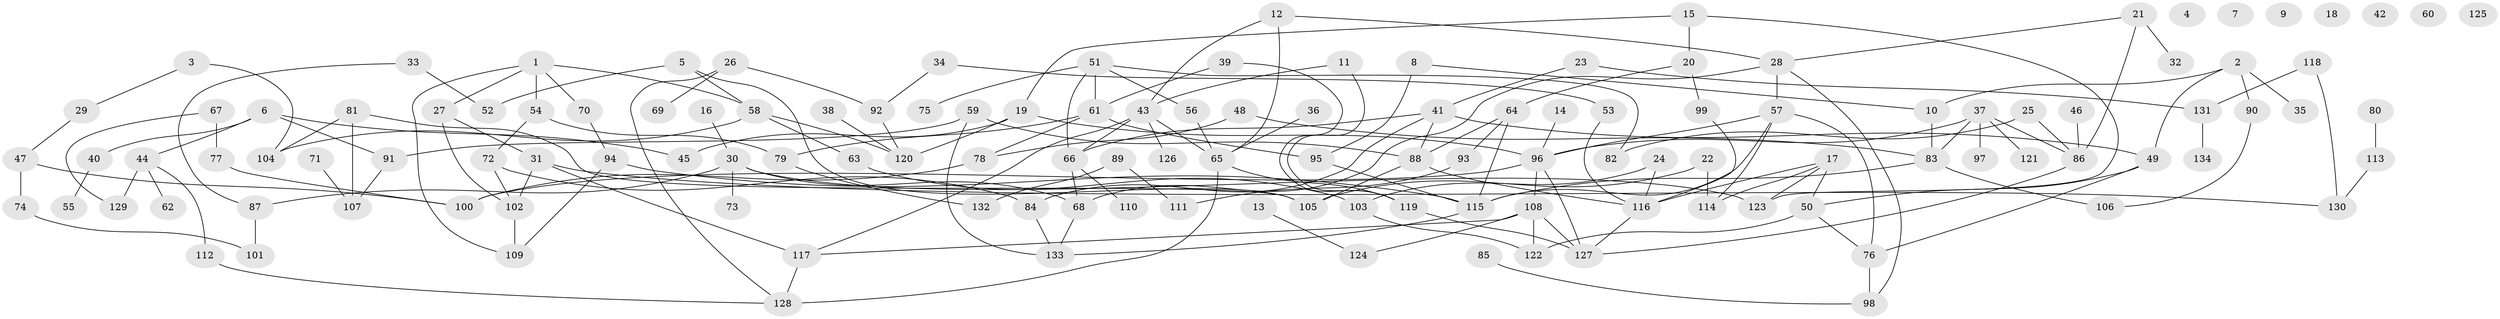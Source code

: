 // Generated by graph-tools (version 1.1) at 2025/25/03/09/25 03:25:20]
// undirected, 134 vertices, 184 edges
graph export_dot {
graph [start="1"]
  node [color=gray90,style=filled];
  1;
  2;
  3;
  4;
  5;
  6;
  7;
  8;
  9;
  10;
  11;
  12;
  13;
  14;
  15;
  16;
  17;
  18;
  19;
  20;
  21;
  22;
  23;
  24;
  25;
  26;
  27;
  28;
  29;
  30;
  31;
  32;
  33;
  34;
  35;
  36;
  37;
  38;
  39;
  40;
  41;
  42;
  43;
  44;
  45;
  46;
  47;
  48;
  49;
  50;
  51;
  52;
  53;
  54;
  55;
  56;
  57;
  58;
  59;
  60;
  61;
  62;
  63;
  64;
  65;
  66;
  67;
  68;
  69;
  70;
  71;
  72;
  73;
  74;
  75;
  76;
  77;
  78;
  79;
  80;
  81;
  82;
  83;
  84;
  85;
  86;
  87;
  88;
  89;
  90;
  91;
  92;
  93;
  94;
  95;
  96;
  97;
  98;
  99;
  100;
  101;
  102;
  103;
  104;
  105;
  106;
  107;
  108;
  109;
  110;
  111;
  112;
  113;
  114;
  115;
  116;
  117;
  118;
  119;
  120;
  121;
  122;
  123;
  124;
  125;
  126;
  127;
  128;
  129;
  130;
  131;
  132;
  133;
  134;
  1 -- 27;
  1 -- 54;
  1 -- 58;
  1 -- 70;
  1 -- 109;
  2 -- 10;
  2 -- 35;
  2 -- 49;
  2 -- 90;
  3 -- 29;
  3 -- 104;
  5 -- 52;
  5 -- 58;
  5 -- 105;
  6 -- 40;
  6 -- 44;
  6 -- 45;
  6 -- 91;
  8 -- 10;
  8 -- 95;
  10 -- 83;
  11 -- 43;
  11 -- 119;
  12 -- 28;
  12 -- 43;
  12 -- 65;
  13 -- 124;
  14 -- 96;
  15 -- 19;
  15 -- 20;
  15 -- 123;
  16 -- 30;
  17 -- 50;
  17 -- 114;
  17 -- 116;
  17 -- 123;
  19 -- 45;
  19 -- 96;
  19 -- 120;
  20 -- 64;
  20 -- 99;
  21 -- 28;
  21 -- 32;
  21 -- 86;
  22 -- 105;
  22 -- 114;
  23 -- 41;
  23 -- 131;
  24 -- 103;
  24 -- 116;
  25 -- 82;
  25 -- 86;
  26 -- 69;
  26 -- 92;
  26 -- 128;
  27 -- 31;
  27 -- 102;
  28 -- 57;
  28 -- 68;
  28 -- 98;
  29 -- 47;
  30 -- 68;
  30 -- 73;
  30 -- 87;
  30 -- 123;
  31 -- 102;
  31 -- 117;
  31 -- 130;
  33 -- 52;
  33 -- 87;
  34 -- 53;
  34 -- 92;
  36 -- 65;
  37 -- 83;
  37 -- 86;
  37 -- 96;
  37 -- 97;
  37 -- 121;
  38 -- 120;
  39 -- 61;
  39 -- 119;
  40 -- 55;
  41 -- 49;
  41 -- 66;
  41 -- 84;
  41 -- 88;
  43 -- 65;
  43 -- 66;
  43 -- 117;
  43 -- 126;
  44 -- 62;
  44 -- 112;
  44 -- 129;
  46 -- 86;
  47 -- 74;
  47 -- 100;
  48 -- 78;
  48 -- 83;
  49 -- 50;
  49 -- 76;
  50 -- 76;
  50 -- 122;
  51 -- 56;
  51 -- 61;
  51 -- 66;
  51 -- 75;
  51 -- 82;
  53 -- 116;
  54 -- 72;
  54 -- 79;
  56 -- 65;
  57 -- 76;
  57 -- 96;
  57 -- 114;
  57 -- 115;
  58 -- 63;
  58 -- 104;
  58 -- 120;
  59 -- 88;
  59 -- 91;
  59 -- 133;
  61 -- 78;
  61 -- 79;
  61 -- 95;
  63 -- 103;
  64 -- 88;
  64 -- 93;
  64 -- 115;
  65 -- 119;
  65 -- 128;
  66 -- 68;
  66 -- 110;
  67 -- 77;
  67 -- 129;
  68 -- 133;
  70 -- 94;
  71 -- 107;
  72 -- 84;
  72 -- 102;
  74 -- 101;
  76 -- 98;
  77 -- 100;
  78 -- 100;
  79 -- 132;
  80 -- 113;
  81 -- 104;
  81 -- 105;
  81 -- 107;
  83 -- 106;
  83 -- 115;
  84 -- 133;
  85 -- 98;
  86 -- 127;
  87 -- 101;
  88 -- 105;
  88 -- 116;
  89 -- 111;
  89 -- 132;
  90 -- 106;
  91 -- 107;
  92 -- 120;
  93 -- 111;
  94 -- 109;
  94 -- 115;
  95 -- 115;
  96 -- 100;
  96 -- 108;
  96 -- 127;
  99 -- 116;
  102 -- 109;
  103 -- 122;
  108 -- 117;
  108 -- 122;
  108 -- 124;
  108 -- 127;
  112 -- 128;
  113 -- 130;
  115 -- 133;
  116 -- 127;
  117 -- 128;
  118 -- 130;
  118 -- 131;
  119 -- 127;
  131 -- 134;
}
